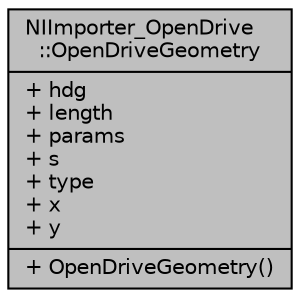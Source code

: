 digraph "NIImporter_OpenDrive::OpenDriveGeometry"
{
  edge [fontname="Helvetica",fontsize="10",labelfontname="Helvetica",labelfontsize="10"];
  node [fontname="Helvetica",fontsize="10",shape=record];
  Node1 [label="{NIImporter_OpenDrive\l::OpenDriveGeometry\n|+ hdg\l+ length\l+ params\l+ s\l+ type\l+ x\l+ y\l|+ OpenDriveGeometry()\l}",height=0.2,width=0.4,color="black", fillcolor="grey75", style="filled", fontcolor="black"];
}
